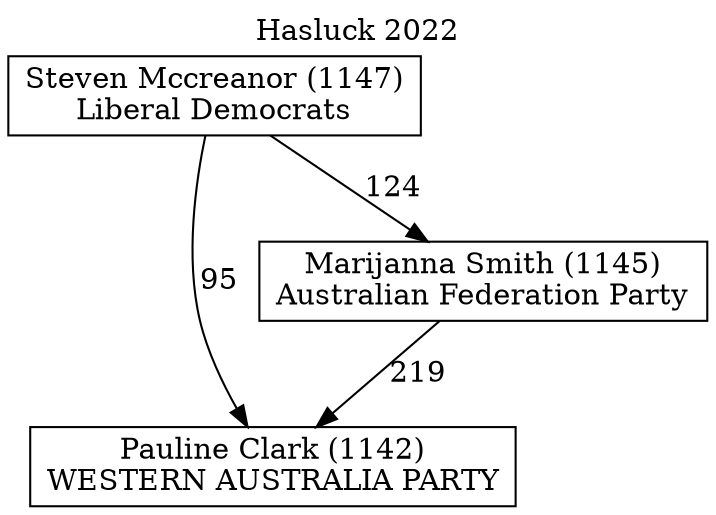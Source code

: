 // House preference flow
digraph "Pauline Clark (1142)_Hasluck_2022" {
	graph [label="Hasluck 2022" labelloc=t mclimit=10]
	node [shape=box]
	"Pauline Clark (1142)" [label="Pauline Clark (1142)
WESTERN AUSTRALIA PARTY"]
	"Marijanna Smith (1145)" [label="Marijanna Smith (1145)
Australian Federation Party"]
	"Steven Mccreanor (1147)" [label="Steven Mccreanor (1147)
Liberal Democrats"]
	"Marijanna Smith (1145)" -> "Pauline Clark (1142)" [label=219]
	"Steven Mccreanor (1147)" -> "Marijanna Smith (1145)" [label=124]
	"Steven Mccreanor (1147)" -> "Pauline Clark (1142)" [label=95]
}
